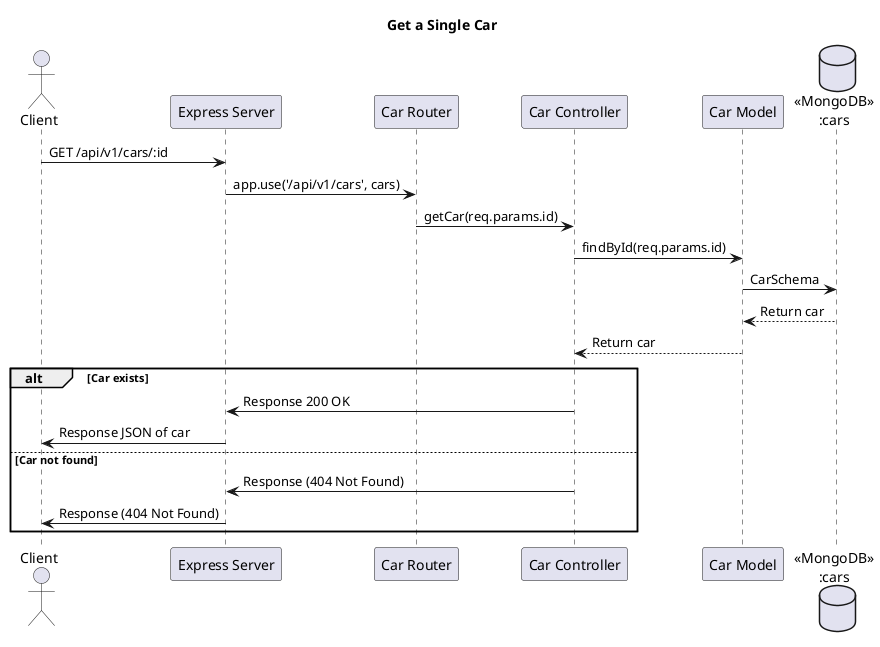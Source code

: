 @startuml
title Get a Single Car

actor Client
participant "Express Server" as Server
participant "Car Router" as Router
participant "Car Controller" as Controller
participant "Car Model" as Model
database "«MongoDB»\n:cars" as Database

Client -> Server: GET /api/v1/cars/:id
Server -> Router: app.use('/api/v1/cars', cars)
Router -> Controller: getCar(req.params.id)
Controller -> Model: findById(req.params.id)
Model -> Database: CarSchema
Database --> Model: Return car
Model --> Controller: Return car
alt Car exists
    Controller -> Server: Response 200 OK
    Server -> Client: Response JSON of car
else Car not found
    Controller -> Server: Response (404 Not Found)
    Server -> Client: Response (404 Not Found)
end
@enduml

